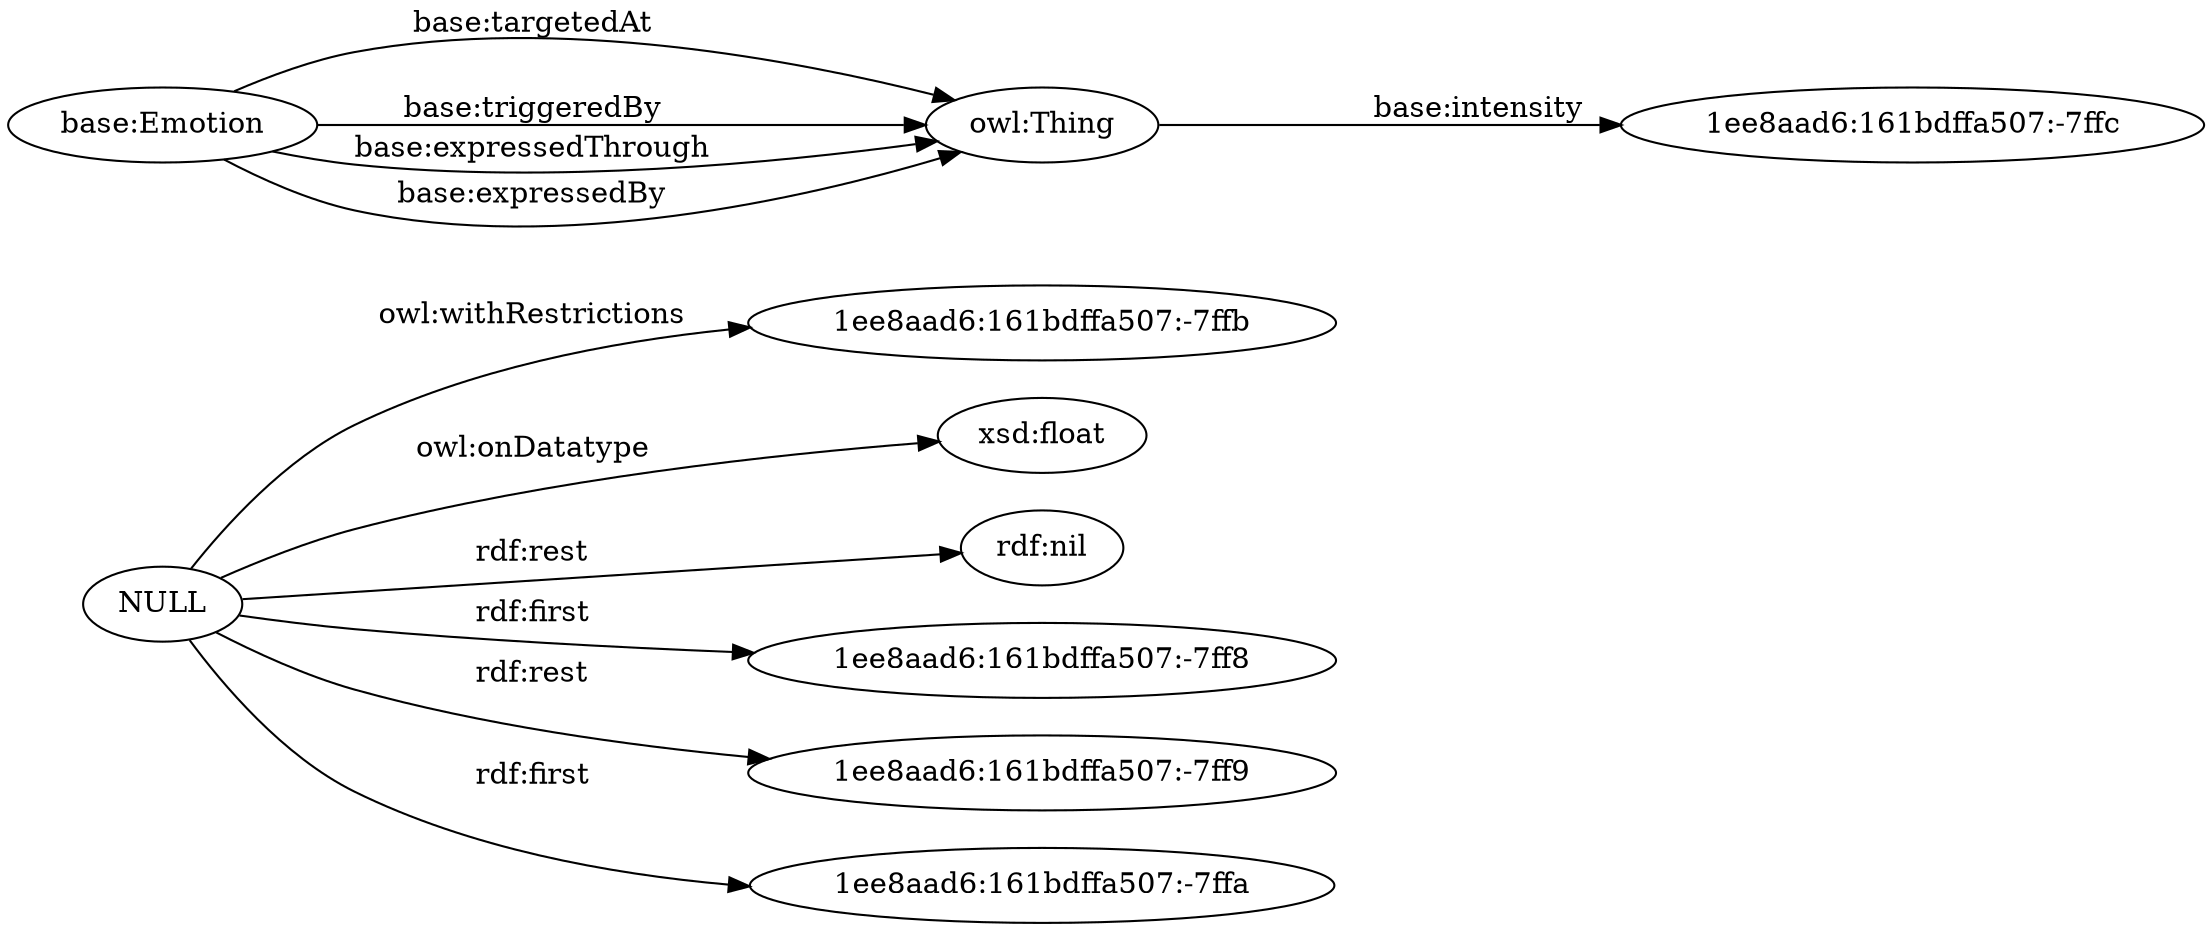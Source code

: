 digraph ar2dtool_diagram { 
rankdir=LR;
size="1501"
	"NULL" -> "1ee8aad6:161bdffa507:-7ffb" [ label = "owl:withRestrictions" ];
	"NULL" -> "xsd:float" [ label = "owl:onDatatype" ];
	"NULL" -> "rdf:nil" [ label = "rdf:rest" ];
	"NULL" -> "1ee8aad6:161bdffa507:-7ff8" [ label = "rdf:first" ];
	"NULL" -> "1ee8aad6:161bdffa507:-7ff9" [ label = "rdf:rest" ];
	"NULL" -> "1ee8aad6:161bdffa507:-7ffa" [ label = "rdf:first" ];
	"base:Emotion" -> "owl:Thing" [ label = "base:targetedAt" ];
	"owl:Thing" -> "1ee8aad6:161bdffa507:-7ffc" [ label = "base:intensity" ];
	"base:Emotion" -> "owl:Thing" [ label = "base:triggeredBy" ];
	"base:Emotion" -> "owl:Thing" [ label = "base:expressedThrough" ];
	"base:Emotion" -> "owl:Thing" [ label = "base:expressedBy" ];

}
